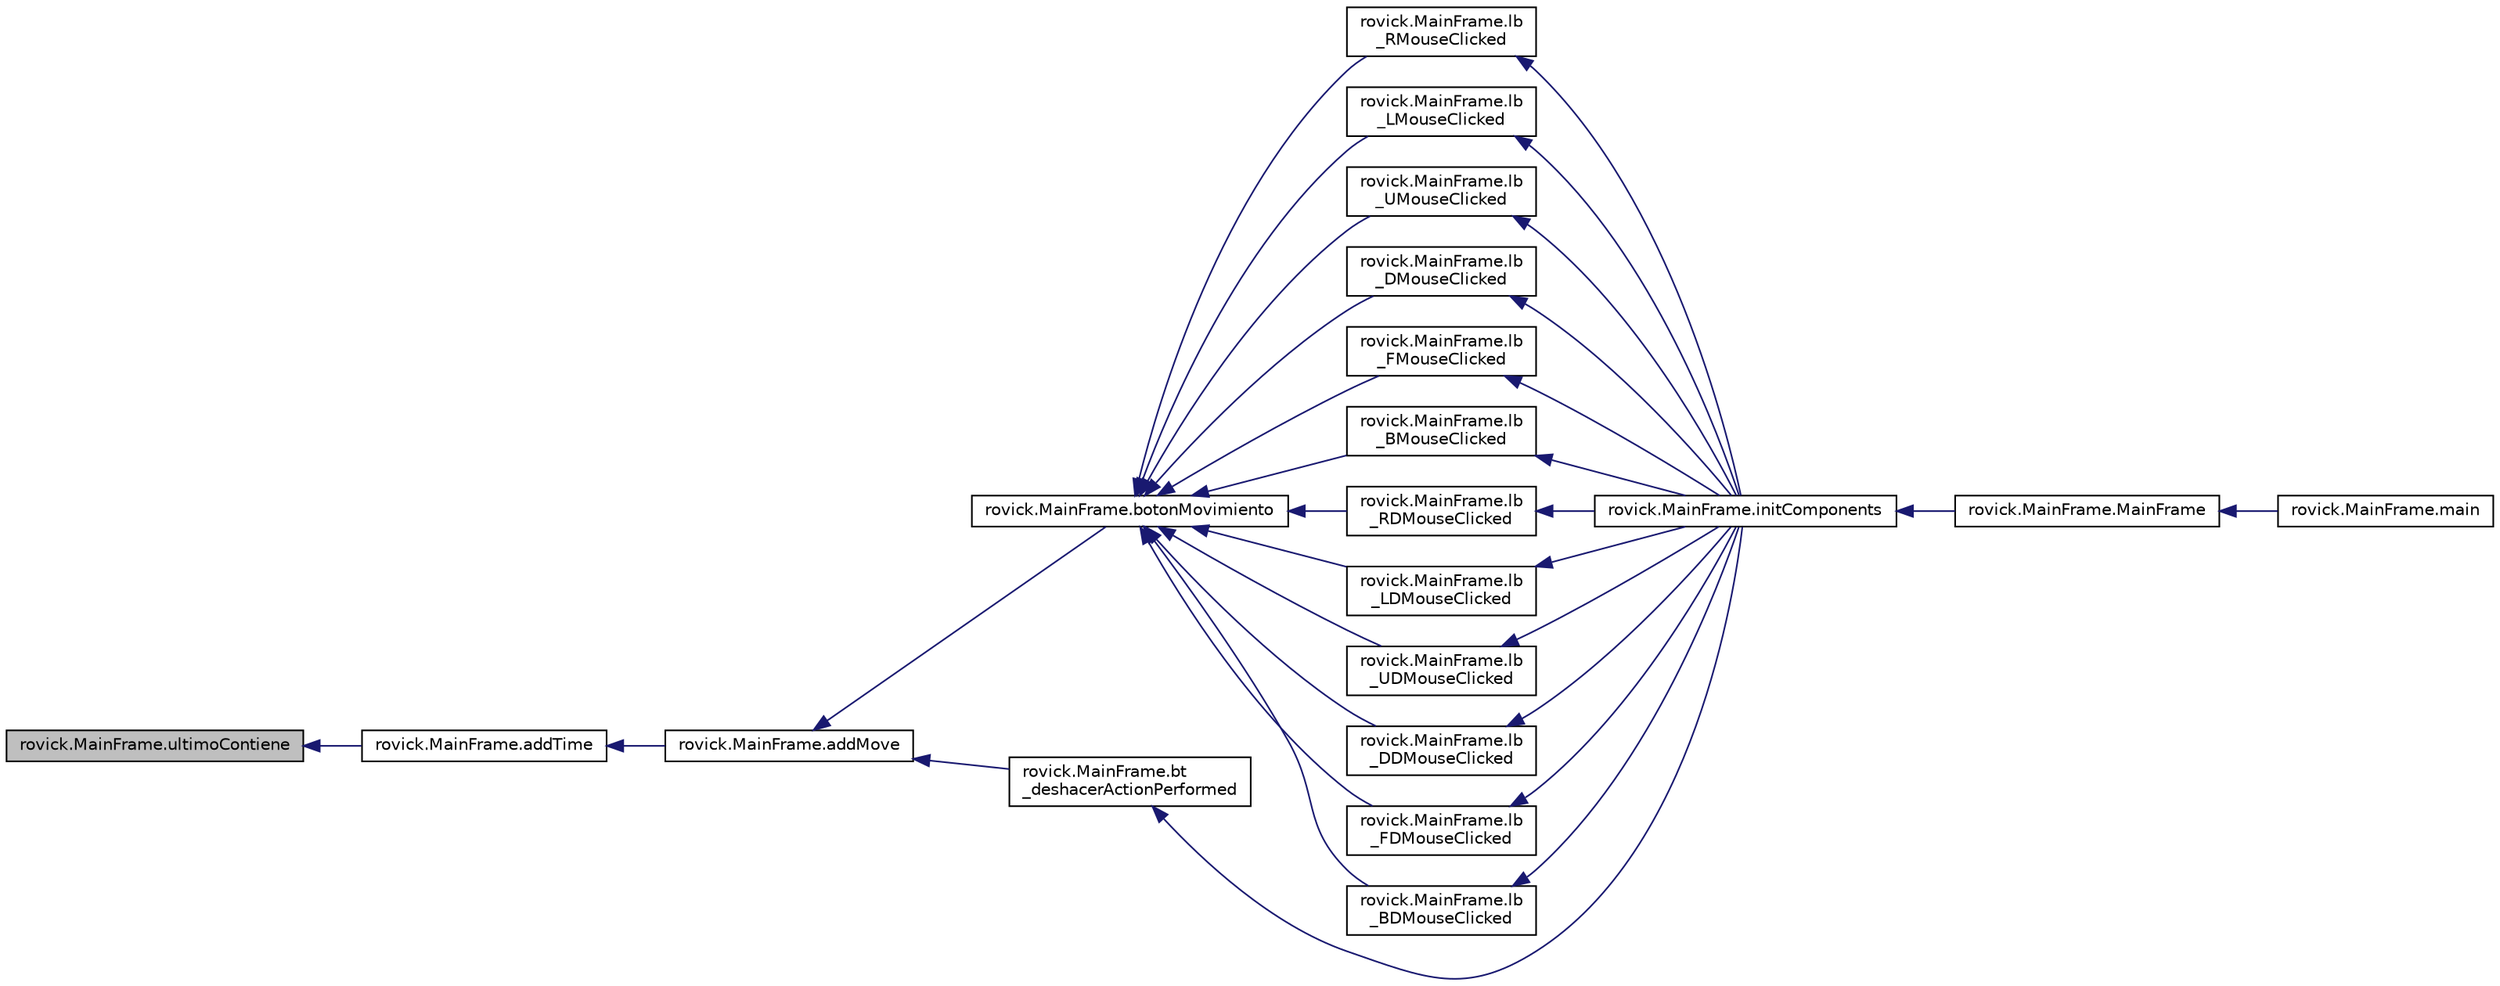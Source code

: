 digraph "rovick.MainFrame.ultimoContiene"
{
  edge [fontname="Helvetica",fontsize="10",labelfontname="Helvetica",labelfontsize="10"];
  node [fontname="Helvetica",fontsize="10",shape=record];
  rankdir="LR";
  Node190 [label="rovick.MainFrame.ultimoContiene",height=0.2,width=0.4,color="black", fillcolor="grey75", style="filled", fontcolor="black"];
  Node190 -> Node191 [dir="back",color="midnightblue",fontsize="10",style="solid",fontname="Helvetica"];
  Node191 [label="rovick.MainFrame.addTime",height=0.2,width=0.4,color="black", fillcolor="white", style="filled",URL="$group___auxiliares.html#ga6427827ba7ae6ec2db0c2fedaa60b196",tooltip="Encargado de añadir el tiempo correspondiente el GregorianCalendar tiempo. "];
  Node191 -> Node192 [dir="back",color="midnightblue",fontsize="10",style="solid",fontname="Helvetica"];
  Node192 [label="rovick.MainFrame.addMove",height=0.2,width=0.4,color="black", fillcolor="white", style="filled",URL="$group___auxiliares.html#ga49c8ae6bbd67d575b5b9c8ee575a82ff",tooltip="Añade el movimiento al ArrayLista movimientos dependiendo de que movimiento sea. "];
  Node192 -> Node193 [dir="back",color="midnightblue",fontsize="10",style="solid",fontname="Helvetica"];
  Node193 [label="rovick.MainFrame.botonMovimiento",height=0.2,width=0.4,color="black", fillcolor="white", style="filled",URL="$group___principales.html#gae2c42cbf5cab358d9b60d6c7a50ab85f",tooltip="Metodo al que llaman los Botones de los movimientos, Si el checkBox cb_hacerSegunPulsas esta activado..."];
  Node193 -> Node194 [dir="back",color="midnightblue",fontsize="10",style="solid",fontname="Helvetica"];
  Node194 [label="rovick.MainFrame.lb\l_RMouseClicked",height=0.2,width=0.4,color="black", fillcolor="white", style="filled",URL="$group___botones.html#ga806a4d37b42c38a01063536d98bf9442"];
  Node194 -> Node195 [dir="back",color="midnightblue",fontsize="10",style="solid",fontname="Helvetica"];
  Node195 [label="rovick.MainFrame.initComponents",height=0.2,width=0.4,color="black", fillcolor="white", style="filled",URL="$classrovick_1_1_main_frame.html#a6bfda0f949106916323960d384a309e0"];
  Node195 -> Node196 [dir="back",color="midnightblue",fontsize="10",style="solid",fontname="Helvetica"];
  Node196 [label="rovick.MainFrame.MainFrame",height=0.2,width=0.4,color="black", fillcolor="white", style="filled",URL="$group___principales.html#ga511f1ff25cbcc94bf9a36611674b5fec",tooltip="Contrucotr de la victa principal. "];
  Node196 -> Node197 [dir="back",color="midnightblue",fontsize="10",style="solid",fontname="Helvetica"];
  Node197 [label="rovick.MainFrame.main",height=0.2,width=0.4,color="black", fillcolor="white", style="filled",URL="$classrovick_1_1_main_frame.html#ac31f17c5894a105267e32842324663ac"];
  Node193 -> Node198 [dir="back",color="midnightblue",fontsize="10",style="solid",fontname="Helvetica"];
  Node198 [label="rovick.MainFrame.lb\l_LMouseClicked",height=0.2,width=0.4,color="black", fillcolor="white", style="filled",URL="$group___botones.html#gab1bffa7346d3a8a6a04c7c74edd854b9"];
  Node198 -> Node195 [dir="back",color="midnightblue",fontsize="10",style="solid",fontname="Helvetica"];
  Node193 -> Node199 [dir="back",color="midnightblue",fontsize="10",style="solid",fontname="Helvetica"];
  Node199 [label="rovick.MainFrame.lb\l_UMouseClicked",height=0.2,width=0.4,color="black", fillcolor="white", style="filled",URL="$group___botones.html#gad7d6a61ea3f70d947bab03ca93f5c76f"];
  Node199 -> Node195 [dir="back",color="midnightblue",fontsize="10",style="solid",fontname="Helvetica"];
  Node193 -> Node200 [dir="back",color="midnightblue",fontsize="10",style="solid",fontname="Helvetica"];
  Node200 [label="rovick.MainFrame.lb\l_DMouseClicked",height=0.2,width=0.4,color="black", fillcolor="white", style="filled",URL="$group___botones.html#gad29bf698bb00fce441a3666ce81c04f8"];
  Node200 -> Node195 [dir="back",color="midnightblue",fontsize="10",style="solid",fontname="Helvetica"];
  Node193 -> Node201 [dir="back",color="midnightblue",fontsize="10",style="solid",fontname="Helvetica"];
  Node201 [label="rovick.MainFrame.lb\l_FMouseClicked",height=0.2,width=0.4,color="black", fillcolor="white", style="filled",URL="$group___botones.html#ga7dbf6abea21412b993496f2272394add"];
  Node201 -> Node195 [dir="back",color="midnightblue",fontsize="10",style="solid",fontname="Helvetica"];
  Node193 -> Node202 [dir="back",color="midnightblue",fontsize="10",style="solid",fontname="Helvetica"];
  Node202 [label="rovick.MainFrame.lb\l_BMouseClicked",height=0.2,width=0.4,color="black", fillcolor="white", style="filled",URL="$group___botones.html#ga1bf2298bc72ca8ad5e1a297e9fe553aa"];
  Node202 -> Node195 [dir="back",color="midnightblue",fontsize="10",style="solid",fontname="Helvetica"];
  Node193 -> Node203 [dir="back",color="midnightblue",fontsize="10",style="solid",fontname="Helvetica"];
  Node203 [label="rovick.MainFrame.lb\l_RDMouseClicked",height=0.2,width=0.4,color="black", fillcolor="white", style="filled",URL="$group___botones.html#ga3d74cf4cc0f87ec35842fd8fff42e80c"];
  Node203 -> Node195 [dir="back",color="midnightblue",fontsize="10",style="solid",fontname="Helvetica"];
  Node193 -> Node204 [dir="back",color="midnightblue",fontsize="10",style="solid",fontname="Helvetica"];
  Node204 [label="rovick.MainFrame.lb\l_LDMouseClicked",height=0.2,width=0.4,color="black", fillcolor="white", style="filled",URL="$group___botones.html#ga11a49350175011fe98d970f9aaabf65d"];
  Node204 -> Node195 [dir="back",color="midnightblue",fontsize="10",style="solid",fontname="Helvetica"];
  Node193 -> Node205 [dir="back",color="midnightblue",fontsize="10",style="solid",fontname="Helvetica"];
  Node205 [label="rovick.MainFrame.lb\l_UDMouseClicked",height=0.2,width=0.4,color="black", fillcolor="white", style="filled",URL="$group___botones.html#ga8f21d07f95b26c7977f9caf32e4b1b2d"];
  Node205 -> Node195 [dir="back",color="midnightblue",fontsize="10",style="solid",fontname="Helvetica"];
  Node193 -> Node206 [dir="back",color="midnightblue",fontsize="10",style="solid",fontname="Helvetica"];
  Node206 [label="rovick.MainFrame.lb\l_DDMouseClicked",height=0.2,width=0.4,color="black", fillcolor="white", style="filled",URL="$group___botones.html#ga71ce387a0aeb3ea68ebdf029b180a3b6"];
  Node206 -> Node195 [dir="back",color="midnightblue",fontsize="10",style="solid",fontname="Helvetica"];
  Node193 -> Node207 [dir="back",color="midnightblue",fontsize="10",style="solid",fontname="Helvetica"];
  Node207 [label="rovick.MainFrame.lb\l_FDMouseClicked",height=0.2,width=0.4,color="black", fillcolor="white", style="filled",URL="$group___botones.html#ga31321cdc0955f60c49b93b3ada6d8866"];
  Node207 -> Node195 [dir="back",color="midnightblue",fontsize="10",style="solid",fontname="Helvetica"];
  Node193 -> Node208 [dir="back",color="midnightblue",fontsize="10",style="solid",fontname="Helvetica"];
  Node208 [label="rovick.MainFrame.lb\l_BDMouseClicked",height=0.2,width=0.4,color="black", fillcolor="white", style="filled",URL="$group___botones.html#ga7e962ccf5b128e8f2804f42c61c86b7d"];
  Node208 -> Node195 [dir="back",color="midnightblue",fontsize="10",style="solid",fontname="Helvetica"];
  Node192 -> Node209 [dir="back",color="midnightblue",fontsize="10",style="solid",fontname="Helvetica"];
  Node209 [label="rovick.MainFrame.bt\l_deshacerActionPerformed",height=0.2,width=0.4,color="black", fillcolor="white", style="filled",URL="$group___otros.html#ga822786b927cc80f5020a8e8a3ca93a2f"];
  Node209 -> Node195 [dir="back",color="midnightblue",fontsize="10",style="solid",fontname="Helvetica"];
}
